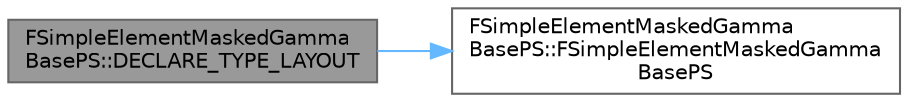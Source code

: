 digraph "FSimpleElementMaskedGammaBasePS::DECLARE_TYPE_LAYOUT"
{
 // INTERACTIVE_SVG=YES
 // LATEX_PDF_SIZE
  bgcolor="transparent";
  edge [fontname=Helvetica,fontsize=10,labelfontname=Helvetica,labelfontsize=10];
  node [fontname=Helvetica,fontsize=10,shape=box,height=0.2,width=0.4];
  rankdir="LR";
  Node1 [id="Node000001",label="FSimpleElementMaskedGamma\lBasePS::DECLARE_TYPE_LAYOUT",height=0.2,width=0.4,color="gray40", fillcolor="grey60", style="filled", fontcolor="black",tooltip=" "];
  Node1 -> Node2 [id="edge1_Node000001_Node000002",color="steelblue1",style="solid",tooltip=" "];
  Node2 [id="Node000002",label="FSimpleElementMaskedGamma\lBasePS::FSimpleElementMaskedGamma\lBasePS",height=0.2,width=0.4,color="grey40", fillcolor="white", style="filled",URL="$de/d8b/classFSimpleElementMaskedGammaBasePS.html#a3e69723ad86d3a18481dc9a102c3ab18",tooltip=" "];
}
